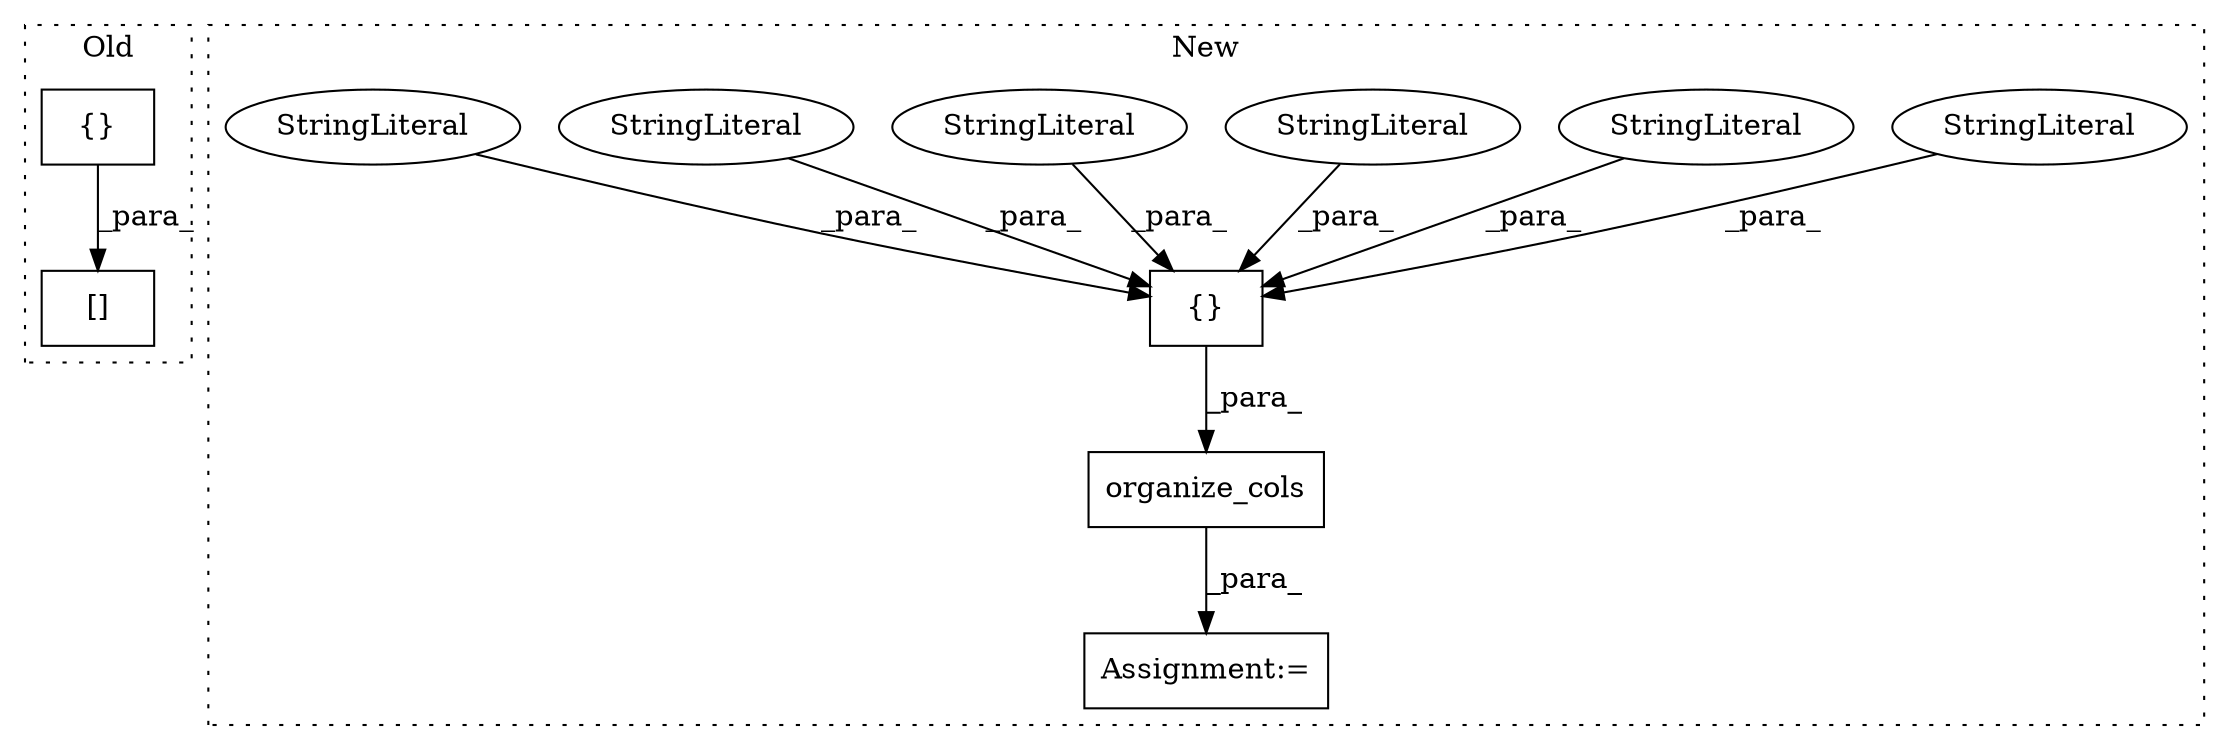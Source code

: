 digraph G {
subgraph cluster0 {
1 [label="[]" a="2" s="9571,11331" l="7,1" shape="box"];
11 [label="{}" a="4" s="9590,11330" l="1,1" shape="box"];
label = "Old";
style="dotted";
}
subgraph cluster1 {
2 [label="organize_cols" a="32" s="10245,10276" l="14,1" shape="box"];
3 [label="{}" a="4" s="10117,10231" l="1,1" shape="box"];
4 [label="Assignment:=" a="7" s="10244" l="1" shape="box"];
5 [label="StringLiteral" a="45" s="10217" l="14" shape="ellipse"];
6 [label="StringLiteral" a="45" s="10186" l="14" shape="ellipse"];
7 [label="StringLiteral" a="45" s="10143" l="15" shape="ellipse"];
8 [label="StringLiteral" a="45" s="10159" l="12" shape="ellipse"];
9 [label="StringLiteral" a="45" s="10172" l="13" shape="ellipse"];
10 [label="StringLiteral" a="45" s="10118" l="13" shape="ellipse"];
label = "New";
style="dotted";
}
2 -> 4 [label="_para_"];
3 -> 2 [label="_para_"];
5 -> 3 [label="_para_"];
6 -> 3 [label="_para_"];
7 -> 3 [label="_para_"];
8 -> 3 [label="_para_"];
9 -> 3 [label="_para_"];
10 -> 3 [label="_para_"];
11 -> 1 [label="_para_"];
}